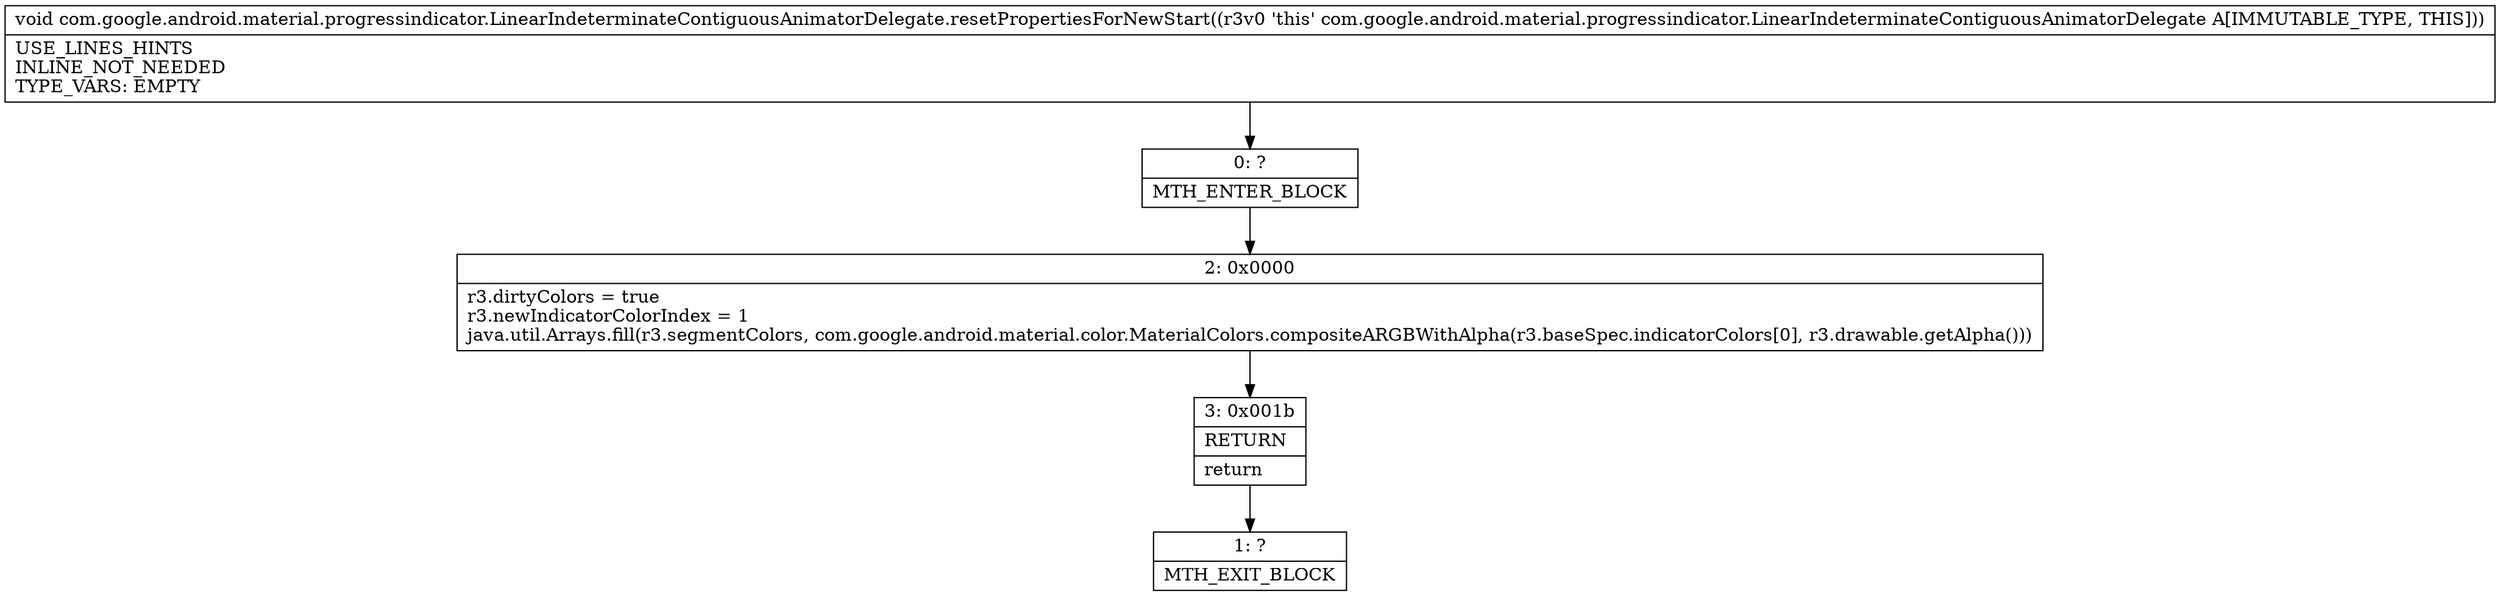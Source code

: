 digraph "CFG forcom.google.android.material.progressindicator.LinearIndeterminateContiguousAnimatorDelegate.resetPropertiesForNewStart()V" {
Node_0 [shape=record,label="{0\:\ ?|MTH_ENTER_BLOCK\l}"];
Node_2 [shape=record,label="{2\:\ 0x0000|r3.dirtyColors = true\lr3.newIndicatorColorIndex = 1\ljava.util.Arrays.fill(r3.segmentColors, com.google.android.material.color.MaterialColors.compositeARGBWithAlpha(r3.baseSpec.indicatorColors[0], r3.drawable.getAlpha()))\l}"];
Node_3 [shape=record,label="{3\:\ 0x001b|RETURN\l|return\l}"];
Node_1 [shape=record,label="{1\:\ ?|MTH_EXIT_BLOCK\l}"];
MethodNode[shape=record,label="{void com.google.android.material.progressindicator.LinearIndeterminateContiguousAnimatorDelegate.resetPropertiesForNewStart((r3v0 'this' com.google.android.material.progressindicator.LinearIndeterminateContiguousAnimatorDelegate A[IMMUTABLE_TYPE, THIS]))  | USE_LINES_HINTS\lINLINE_NOT_NEEDED\lTYPE_VARS: EMPTY\l}"];
MethodNode -> Node_0;Node_0 -> Node_2;
Node_2 -> Node_3;
Node_3 -> Node_1;
}

